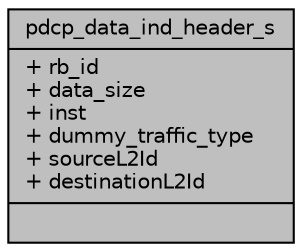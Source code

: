 digraph "pdcp_data_ind_header_s"
{
 // LATEX_PDF_SIZE
  edge [fontname="Helvetica",fontsize="10",labelfontname="Helvetica",labelfontsize="10"];
  node [fontname="Helvetica",fontsize="10",shape=record];
  Node1 [label="{pdcp_data_ind_header_s\n|+ rb_id\l+ data_size\l+ inst\l+ dummy_traffic_type\l+ sourceL2Id\l+ destinationL2Id\l|}",height=0.2,width=0.4,color="black", fillcolor="grey75", style="filled", fontcolor="black",tooltip=" "];
}
